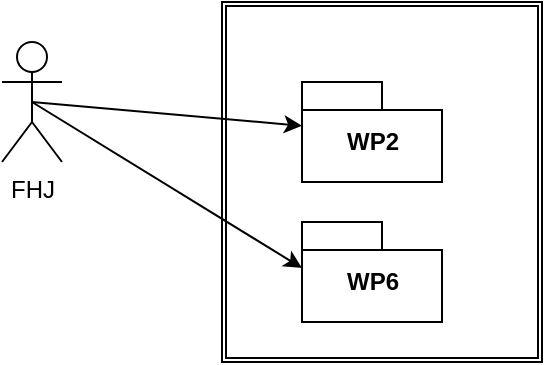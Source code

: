 <mxfile version="13.6.6" type="github" pages="2"><diagram id="6GO7GHe2MZ-BVsixeAfr" name="Page-1"><mxGraphModel dx="1422" dy="745" grid="1" gridSize="10" guides="1" tooltips="1" connect="1" arrows="1" fold="1" page="1" pageScale="1" pageWidth="827" pageHeight="1169" math="0" shadow="0"><root><mxCell id="0"/><mxCell id="1" parent="0"/><mxCell id="RcWpgSypXFGCVt3A1Mbz-5" value="" style="shape=ext;double=1;rounded=0;whiteSpace=wrap;html=1;" vertex="1" parent="1"><mxGeometry x="150" y="30" width="160" height="180" as="geometry"/></mxCell><mxCell id="RcWpgSypXFGCVt3A1Mbz-14" value="" style="edgeStyle=none;rounded=0;orthogonalLoop=1;jettySize=auto;html=1;exitX=0.5;exitY=0.5;exitDx=0;exitDy=0;exitPerimeter=0;" edge="1" parent="1" source="RcWpgSypXFGCVt3A1Mbz-1" target="RcWpgSypXFGCVt3A1Mbz-3"><mxGeometry relative="1" as="geometry"/></mxCell><mxCell id="RcWpgSypXFGCVt3A1Mbz-16" style="edgeStyle=none;rounded=0;orthogonalLoop=1;jettySize=auto;html=1;exitX=0.5;exitY=0.5;exitDx=0;exitDy=0;exitPerimeter=0;entryX=0;entryY=0;entryDx=0;entryDy=23;entryPerimeter=0;" edge="1" parent="1" source="RcWpgSypXFGCVt3A1Mbz-1" target="RcWpgSypXFGCVt3A1Mbz-4"><mxGeometry relative="1" as="geometry"/></mxCell><mxCell id="RcWpgSypXFGCVt3A1Mbz-1" value="FHJ" style="shape=umlActor;verticalLabelPosition=bottom;verticalAlign=top;html=1;" vertex="1" parent="1"><mxGeometry x="40" y="50" width="30" height="60" as="geometry"/></mxCell><UserObject label="WP2" link="data:page/id,eFvE6PBnOqW4uRFCTAup" id="RcWpgSypXFGCVt3A1Mbz-3"><mxCell style="shape=folder;fontStyle=1;spacingTop=10;tabWidth=40;tabHeight=14;tabPosition=left;html=1;" vertex="1" parent="1"><mxGeometry x="190" y="70" width="70" height="50" as="geometry"/></mxCell></UserObject><mxCell id="RcWpgSypXFGCVt3A1Mbz-4" value="WP6" style="shape=folder;fontStyle=1;spacingTop=10;tabWidth=40;tabHeight=14;tabPosition=left;html=1;" vertex="1" parent="1"><mxGeometry x="190" y="140" width="70" height="50" as="geometry"/></mxCell></root></mxGraphModel></diagram><diagram id="eFvE6PBnOqW4uRFCTAup" name="Page-2"><mxGraphModel dx="1422" dy="745" grid="1" gridSize="10" guides="1" tooltips="1" connect="1" arrows="1" fold="1" page="1" pageScale="1" pageWidth="827" pageHeight="1169" math="0" shadow="0"><root><mxCell id="5mDhbqWaWKf9fXVogcUS-0"/><mxCell id="5mDhbqWaWKf9fXVogcUS-1" parent="5mDhbqWaWKf9fXVogcUS-0"/><mxCell id="r4s6VvMlKM_6fK_s6qR0-3" value="Scanning" style="shape=umlFrame;whiteSpace=wrap;html=1;" vertex="1" parent="5mDhbqWaWKf9fXVogcUS-1"><mxGeometry x="50" y="65" width="630" height="200" as="geometry"/></mxCell><mxCell id="r4s6VvMlKM_6fK_s6qR0-0" value="BBB&amp;nbsp;" style="verticalAlign=top;align=left;spacingTop=8;spacingLeft=2;spacingRight=12;shape=cube;size=10;direction=south;fontStyle=4;html=1;" vertex="1" parent="5mDhbqWaWKf9fXVogcUS-1"><mxGeometry x="80" y="120" width="150" height="90" as="geometry"/></mxCell><mxCell id="r4s6VvMlKM_6fK_s6qR0-1" value="BBB&amp;nbsp;" style="verticalAlign=top;align=left;spacingTop=8;spacingLeft=2;spacingRight=12;shape=cube;size=10;direction=south;fontStyle=4;html=1;" vertex="1" parent="5mDhbqWaWKf9fXVogcUS-1"><mxGeometry x="250" y="120" width="150" height="90" as="geometry"/></mxCell><mxCell id="r4s6VvMlKM_6fK_s6qR0-2" value="BBB&amp;nbsp;" style="verticalAlign=top;align=left;spacingTop=8;spacingLeft=2;spacingRight=12;shape=cube;size=10;direction=south;fontStyle=4;html=1;" vertex="1" parent="5mDhbqWaWKf9fXVogcUS-1"><mxGeometry x="420" y="120" width="150" height="90" as="geometry"/></mxCell></root></mxGraphModel></diagram></mxfile>